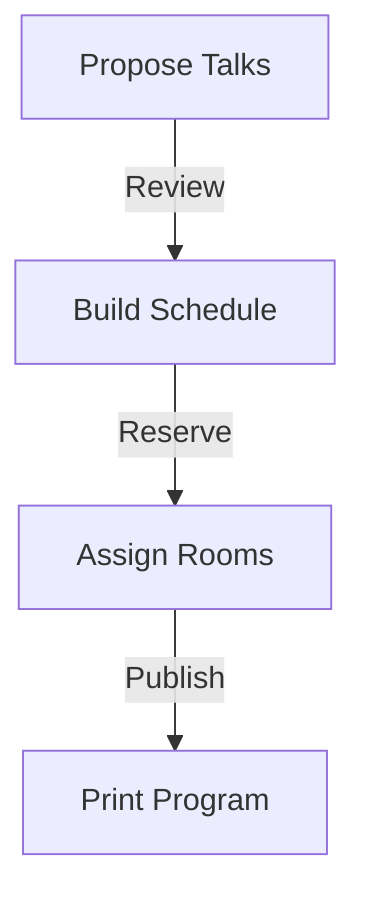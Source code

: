 graph TB
A[Propose Talks] -- Review --> B[Build Schedule] -- Reserve --> C[Assign Rooms] -- Publish --> D[Print Program]